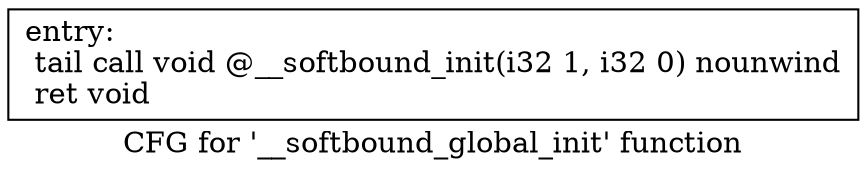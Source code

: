 digraph "CFG for '__softbound_global_init' function" {
	label="CFG for '__softbound_global_init' function";

	Node0x84ff958 [shape=record,label="{entry:\l  tail call void @__softbound_init(i32 1, i32 0) nounwind\l  ret void\l}"];
}
